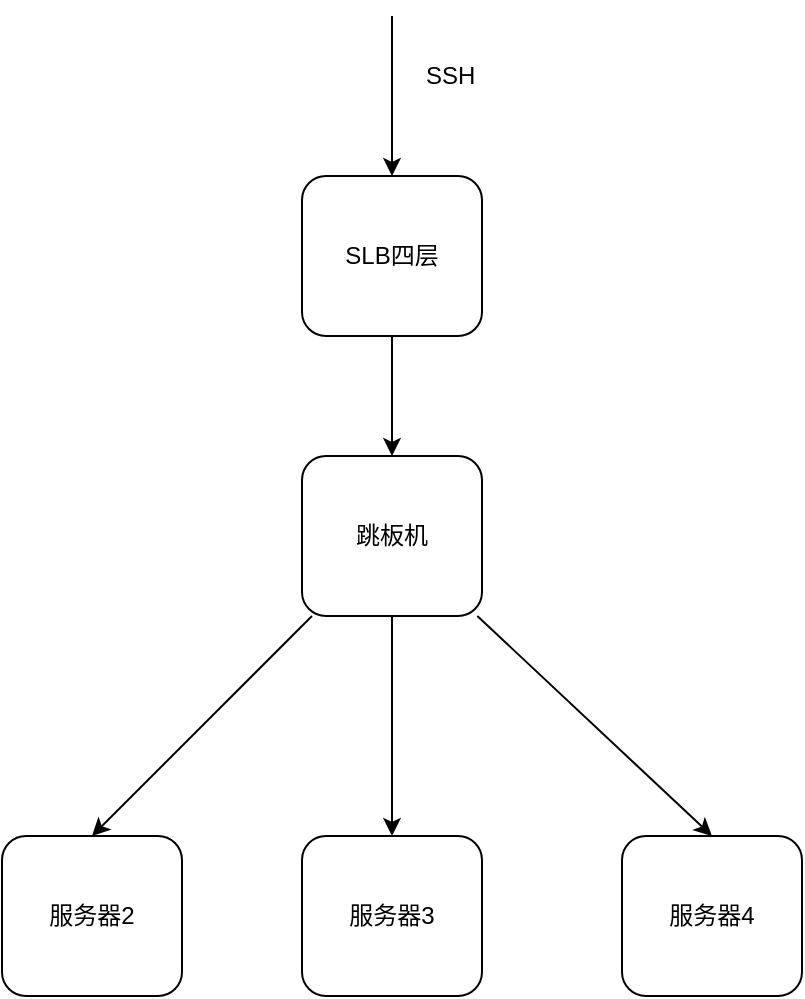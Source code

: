 <mxfile version="12.6.5" type="device"><diagram id="V47N7LzMa2scUpBFc0eQ" name="Page-1"><mxGraphModel dx="1038" dy="607" grid="1" gridSize="10" guides="1" tooltips="1" connect="1" arrows="1" fold="1" page="1" pageScale="1" pageWidth="2339" pageHeight="3300" math="0" shadow="0"><root><mxCell id="0"/><mxCell id="1" parent="0"/><mxCell id="OZY20HU0xbSf2oXCPdOf-15" style="edgeStyle=none;rounded=0;orthogonalLoop=1;jettySize=auto;html=1;" edge="1" parent="1" source="OZY20HU0xbSf2oXCPdOf-1" target="OZY20HU0xbSf2oXCPdOf-7"><mxGeometry relative="1" as="geometry"/></mxCell><mxCell id="OZY20HU0xbSf2oXCPdOf-1" value="SLB四层" style="rounded=1;whiteSpace=wrap;html=1;" vertex="1" parent="1"><mxGeometry x="480" y="190" width="90" height="80" as="geometry"/></mxCell><mxCell id="OZY20HU0xbSf2oXCPdOf-12" style="rounded=0;orthogonalLoop=1;jettySize=auto;html=1;entryX=0.5;entryY=0;entryDx=0;entryDy=0;" edge="1" parent="1" source="OZY20HU0xbSf2oXCPdOf-7" target="OZY20HU0xbSf2oXCPdOf-10"><mxGeometry relative="1" as="geometry"/></mxCell><mxCell id="OZY20HU0xbSf2oXCPdOf-13" style="edgeStyle=none;rounded=0;orthogonalLoop=1;jettySize=auto;html=1;entryX=0.5;entryY=0;entryDx=0;entryDy=0;" edge="1" parent="1" source="OZY20HU0xbSf2oXCPdOf-7" target="OZY20HU0xbSf2oXCPdOf-9"><mxGeometry relative="1" as="geometry"/></mxCell><mxCell id="OZY20HU0xbSf2oXCPdOf-14" style="edgeStyle=none;rounded=0;orthogonalLoop=1;jettySize=auto;html=1;entryX=0.5;entryY=0;entryDx=0;entryDy=0;" edge="1" parent="1" source="OZY20HU0xbSf2oXCPdOf-7" target="OZY20HU0xbSf2oXCPdOf-11"><mxGeometry relative="1" as="geometry"/></mxCell><mxCell id="OZY20HU0xbSf2oXCPdOf-7" value="跳板机" style="rounded=1;whiteSpace=wrap;html=1;" vertex="1" parent="1"><mxGeometry x="480" y="330" width="90" height="80" as="geometry"/></mxCell><mxCell id="OZY20HU0xbSf2oXCPdOf-9" value="&lt;span style=&quot;white-space: normal&quot;&gt;服务器3&lt;/span&gt;" style="rounded=1;whiteSpace=wrap;html=1;" vertex="1" parent="1"><mxGeometry x="480" y="520" width="90" height="80" as="geometry"/></mxCell><mxCell id="OZY20HU0xbSf2oXCPdOf-10" value="服务器2" style="rounded=1;whiteSpace=wrap;html=1;" vertex="1" parent="1"><mxGeometry x="330" y="520" width="90" height="80" as="geometry"/></mxCell><mxCell id="OZY20HU0xbSf2oXCPdOf-11" value="&lt;span style=&quot;white-space: normal&quot;&gt;服务器4&lt;/span&gt;" style="rounded=1;whiteSpace=wrap;html=1;" vertex="1" parent="1"><mxGeometry x="640" y="520" width="90" height="80" as="geometry"/></mxCell><mxCell id="OZY20HU0xbSf2oXCPdOf-16" value="" style="endArrow=classic;html=1;entryX=0.5;entryY=0;entryDx=0;entryDy=0;" edge="1" parent="1" target="OZY20HU0xbSf2oXCPdOf-1"><mxGeometry width="50" height="50" relative="1" as="geometry"><mxPoint x="525" y="110" as="sourcePoint"/><mxPoint x="550" y="70" as="targetPoint"/></mxGeometry></mxCell><mxCell id="OZY20HU0xbSf2oXCPdOf-17" value="SSH" style="text;html=1;strokeColor=none;fillColor=none;align=left;verticalAlign=middle;whiteSpace=wrap;rounded=0;" vertex="1" parent="1"><mxGeometry x="540" y="130" width="40" height="20" as="geometry"/></mxCell></root></mxGraphModel></diagram></mxfile>